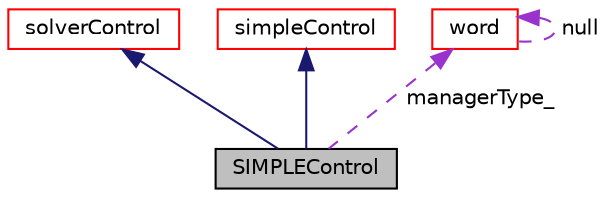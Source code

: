 digraph "SIMPLEControl"
{
  bgcolor="transparent";
  edge [fontname="Helvetica",fontsize="10",labelfontname="Helvetica",labelfontsize="10"];
  node [fontname="Helvetica",fontsize="10",shape=record];
  Node1 [label="SIMPLEControl",height=0.2,width=0.4,color="black", fillcolor="grey75", style="filled" fontcolor="black"];
  Node2 -> Node1 [dir="back",color="midnightblue",fontsize="10",style="solid",fontname="Helvetica"];
  Node2 [label="solverControl",height=0.2,width=0.4,color="red",URL="$classFoam_1_1solverControl.html",tooltip="Base class for solver control classes. "];
  Node3 -> Node1 [dir="back",color="midnightblue",fontsize="10",style="solid",fontname="Helvetica"];
  Node3 [label="simpleControl",height=0.2,width=0.4,color="red",URL="$classFoam_1_1simpleControl.html",tooltip="SIMPLE control class to supply convergence information/checks for the SIMPLE loop. "];
  Node4 -> Node1 [dir="back",color="darkorchid3",fontsize="10",style="dashed",label=" managerType_" ,fontname="Helvetica"];
  Node4 [label="word",height=0.2,width=0.4,color="red",URL="$classFoam_1_1word.html",tooltip="A class for handling words, derived from Foam::string. "];
  Node4 -> Node4 [dir="back",color="darkorchid3",fontsize="10",style="dashed",label=" null" ,fontname="Helvetica"];
}
